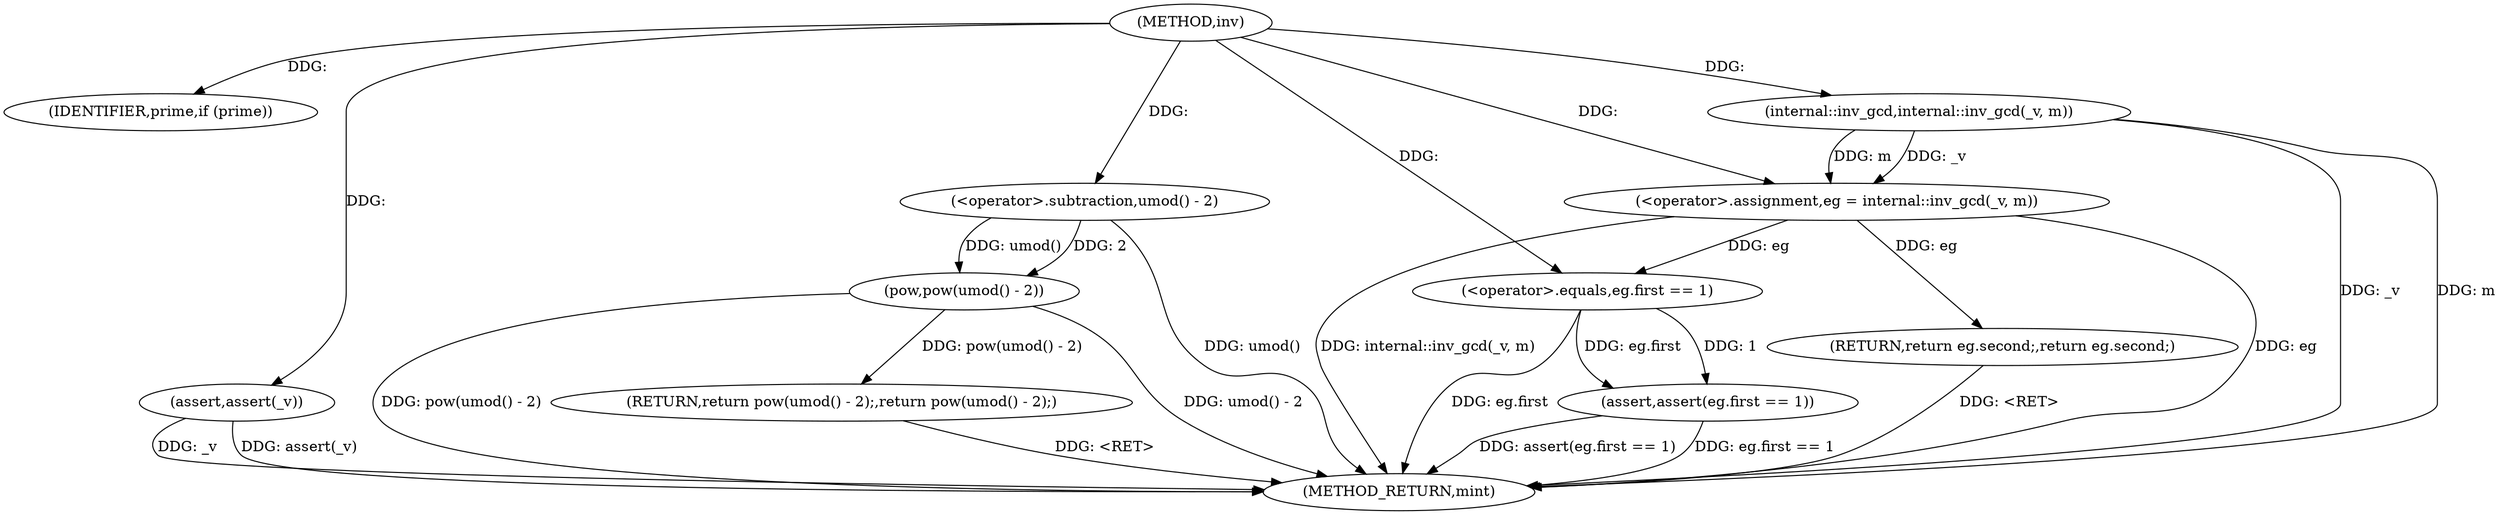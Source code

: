 digraph "inv" {  
"1000996" [label = "(METHOD,inv)" ]
"1001026" [label = "(METHOD_RETURN,mint)" ]
"1000999" [label = "(IDENTIFIER,prime,if (prime))" ]
"1001001" [label = "(assert,assert(_v))" ]
"1001003" [label = "(RETURN,return pow(umod() - 2);,return pow(umod() - 2);)" ]
"1001004" [label = "(pow,pow(umod() - 2))" ]
"1001011" [label = "(<operator>.assignment,eg = internal::inv_gcd(_v, m))" ]
"1001016" [label = "(assert,assert(eg.first == 1))" ]
"1001022" [label = "(RETURN,return eg.second;,return eg.second;)" ]
"1001005" [label = "(<operator>.subtraction,umod() - 2)" ]
"1001013" [label = "(internal::inv_gcd,internal::inv_gcd(_v, m))" ]
"1001017" [label = "(<operator>.equals,eg.first == 1)" ]
  "1001003" -> "1001026"  [ label = "DDG: <RET>"] 
  "1001022" -> "1001026"  [ label = "DDG: <RET>"] 
  "1001011" -> "1001026"  [ label = "DDG: eg"] 
  "1001013" -> "1001026"  [ label = "DDG: _v"] 
  "1001011" -> "1001026"  [ label = "DDG: internal::inv_gcd(_v, m)"] 
  "1001017" -> "1001026"  [ label = "DDG: eg.first"] 
  "1001016" -> "1001026"  [ label = "DDG: eg.first == 1"] 
  "1001016" -> "1001026"  [ label = "DDG: assert(eg.first == 1)"] 
  "1001001" -> "1001026"  [ label = "DDG: _v"] 
  "1001001" -> "1001026"  [ label = "DDG: assert(_v)"] 
  "1001005" -> "1001026"  [ label = "DDG: umod()"] 
  "1001004" -> "1001026"  [ label = "DDG: umod() - 2"] 
  "1001004" -> "1001026"  [ label = "DDG: pow(umod() - 2)"] 
  "1001013" -> "1001026"  [ label = "DDG: m"] 
  "1000996" -> "1000999"  [ label = "DDG: "] 
  "1001004" -> "1001003"  [ label = "DDG: pow(umod() - 2)"] 
  "1000996" -> "1001001"  [ label = "DDG: "] 
  "1001013" -> "1001011"  [ label = "DDG: _v"] 
  "1001013" -> "1001011"  [ label = "DDG: m"] 
  "1001011" -> "1001022"  [ label = "DDG: eg"] 
  "1001005" -> "1001004"  [ label = "DDG: umod()"] 
  "1001005" -> "1001004"  [ label = "DDG: 2"] 
  "1000996" -> "1001011"  [ label = "DDG: "] 
  "1001017" -> "1001016"  [ label = "DDG: 1"] 
  "1001017" -> "1001016"  [ label = "DDG: eg.first"] 
  "1000996" -> "1001005"  [ label = "DDG: "] 
  "1000996" -> "1001013"  [ label = "DDG: "] 
  "1001011" -> "1001017"  [ label = "DDG: eg"] 
  "1000996" -> "1001017"  [ label = "DDG: "] 
}

